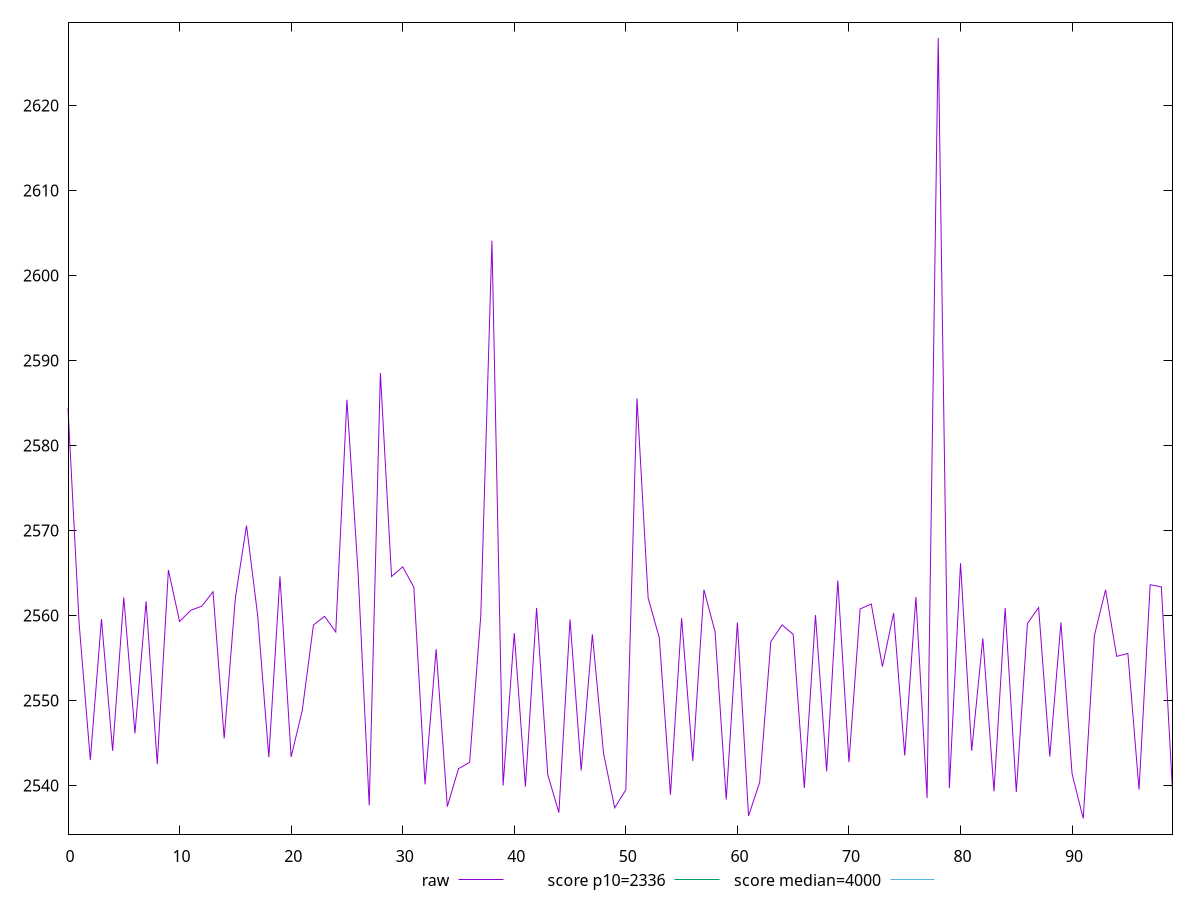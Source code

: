 reset

$raw <<EOF
0 2584.3799999999997
1 2559.004
2 2542.995
3 2559.572
4 2544.076
5 2562.112
6 2546.1229999999996
7 2561.6569999999997
8 2542.521
9 2565.3489999999997
10 2559.2870000000003
11 2560.603
12 2561.103
13 2562.79
14 2545.532
15 2562.0600000000004
16 2570.574
17 2560.018
18 2543.3299999999995
19 2564.593
20 2543.3630000000003
21 2548.844
22 2558.8860000000004
23 2559.8940000000002
24 2558.0609999999997
25 2585.3740000000003
26 2565.0519999999997
27 2537.643
28 2588.5229999999997
29 2564.577
30 2565.7169999999996
31 2563.324
32 2540.128
33 2556.024
34 2537.5170000000003
35 2541.977
36 2542.733
37 2559.9930000000004
38 2604.0860000000002
39 2539.9990000000003
40 2557.919
41 2539.8720000000003
42 2560.89
43 2541.2920000000004
44 2536.809
45 2559.537
46 2541.7729999999997
47 2557.777
48 2543.797
49 2537.37
50 2539.4869999999996
51 2585.532
52 2562.056
53 2557.372
54 2538.914
55 2559.6870000000004
56 2542.8949999999995
57 2563.0229999999997
58 2558.08
59 2538.333
60 2559.174
61 2536.419
62 2540.385
63 2556.9280000000003
64 2558.8869999999997
65 2557.7799999999997
66 2539.706
67 2560.0419999999995
68 2541.667
69 2564.103
70 2542.7419999999997
71 2560.764
72 2561.349
73 2553.9809999999998
74 2560.2769999999996
75 2543.5209999999997
76 2562.172
77 2538.516
78 2627.94
79 2539.683
80 2566.135
81 2544.083
82 2557.304
83 2539.315
84 2560.8779999999997
85 2539.241
86 2559.078
87 2560.929
88 2543.404
89 2559.1690000000003
90 2541.373
91 2536.114
92 2557.642
93 2563.022
94 2555.188
95 2555.538
96 2539.517
97 2563.613
98 2563.363
99 2539.39
EOF

set key outside below
set xrange [0:99]
set yrange [2534.27748:2629.77652]
set trange [2534.27748:2629.77652]
set terminal svg size 640, 500 enhanced background rgb 'white'
set output "reports/report_00031_2021-02-24T23-18-18.084Z/first-contentful-paint/samples/astro/raw/values.svg"

plot $raw title "raw" with line, \
     2336 title "score p10=2336", \
     4000 title "score median=4000"

reset
